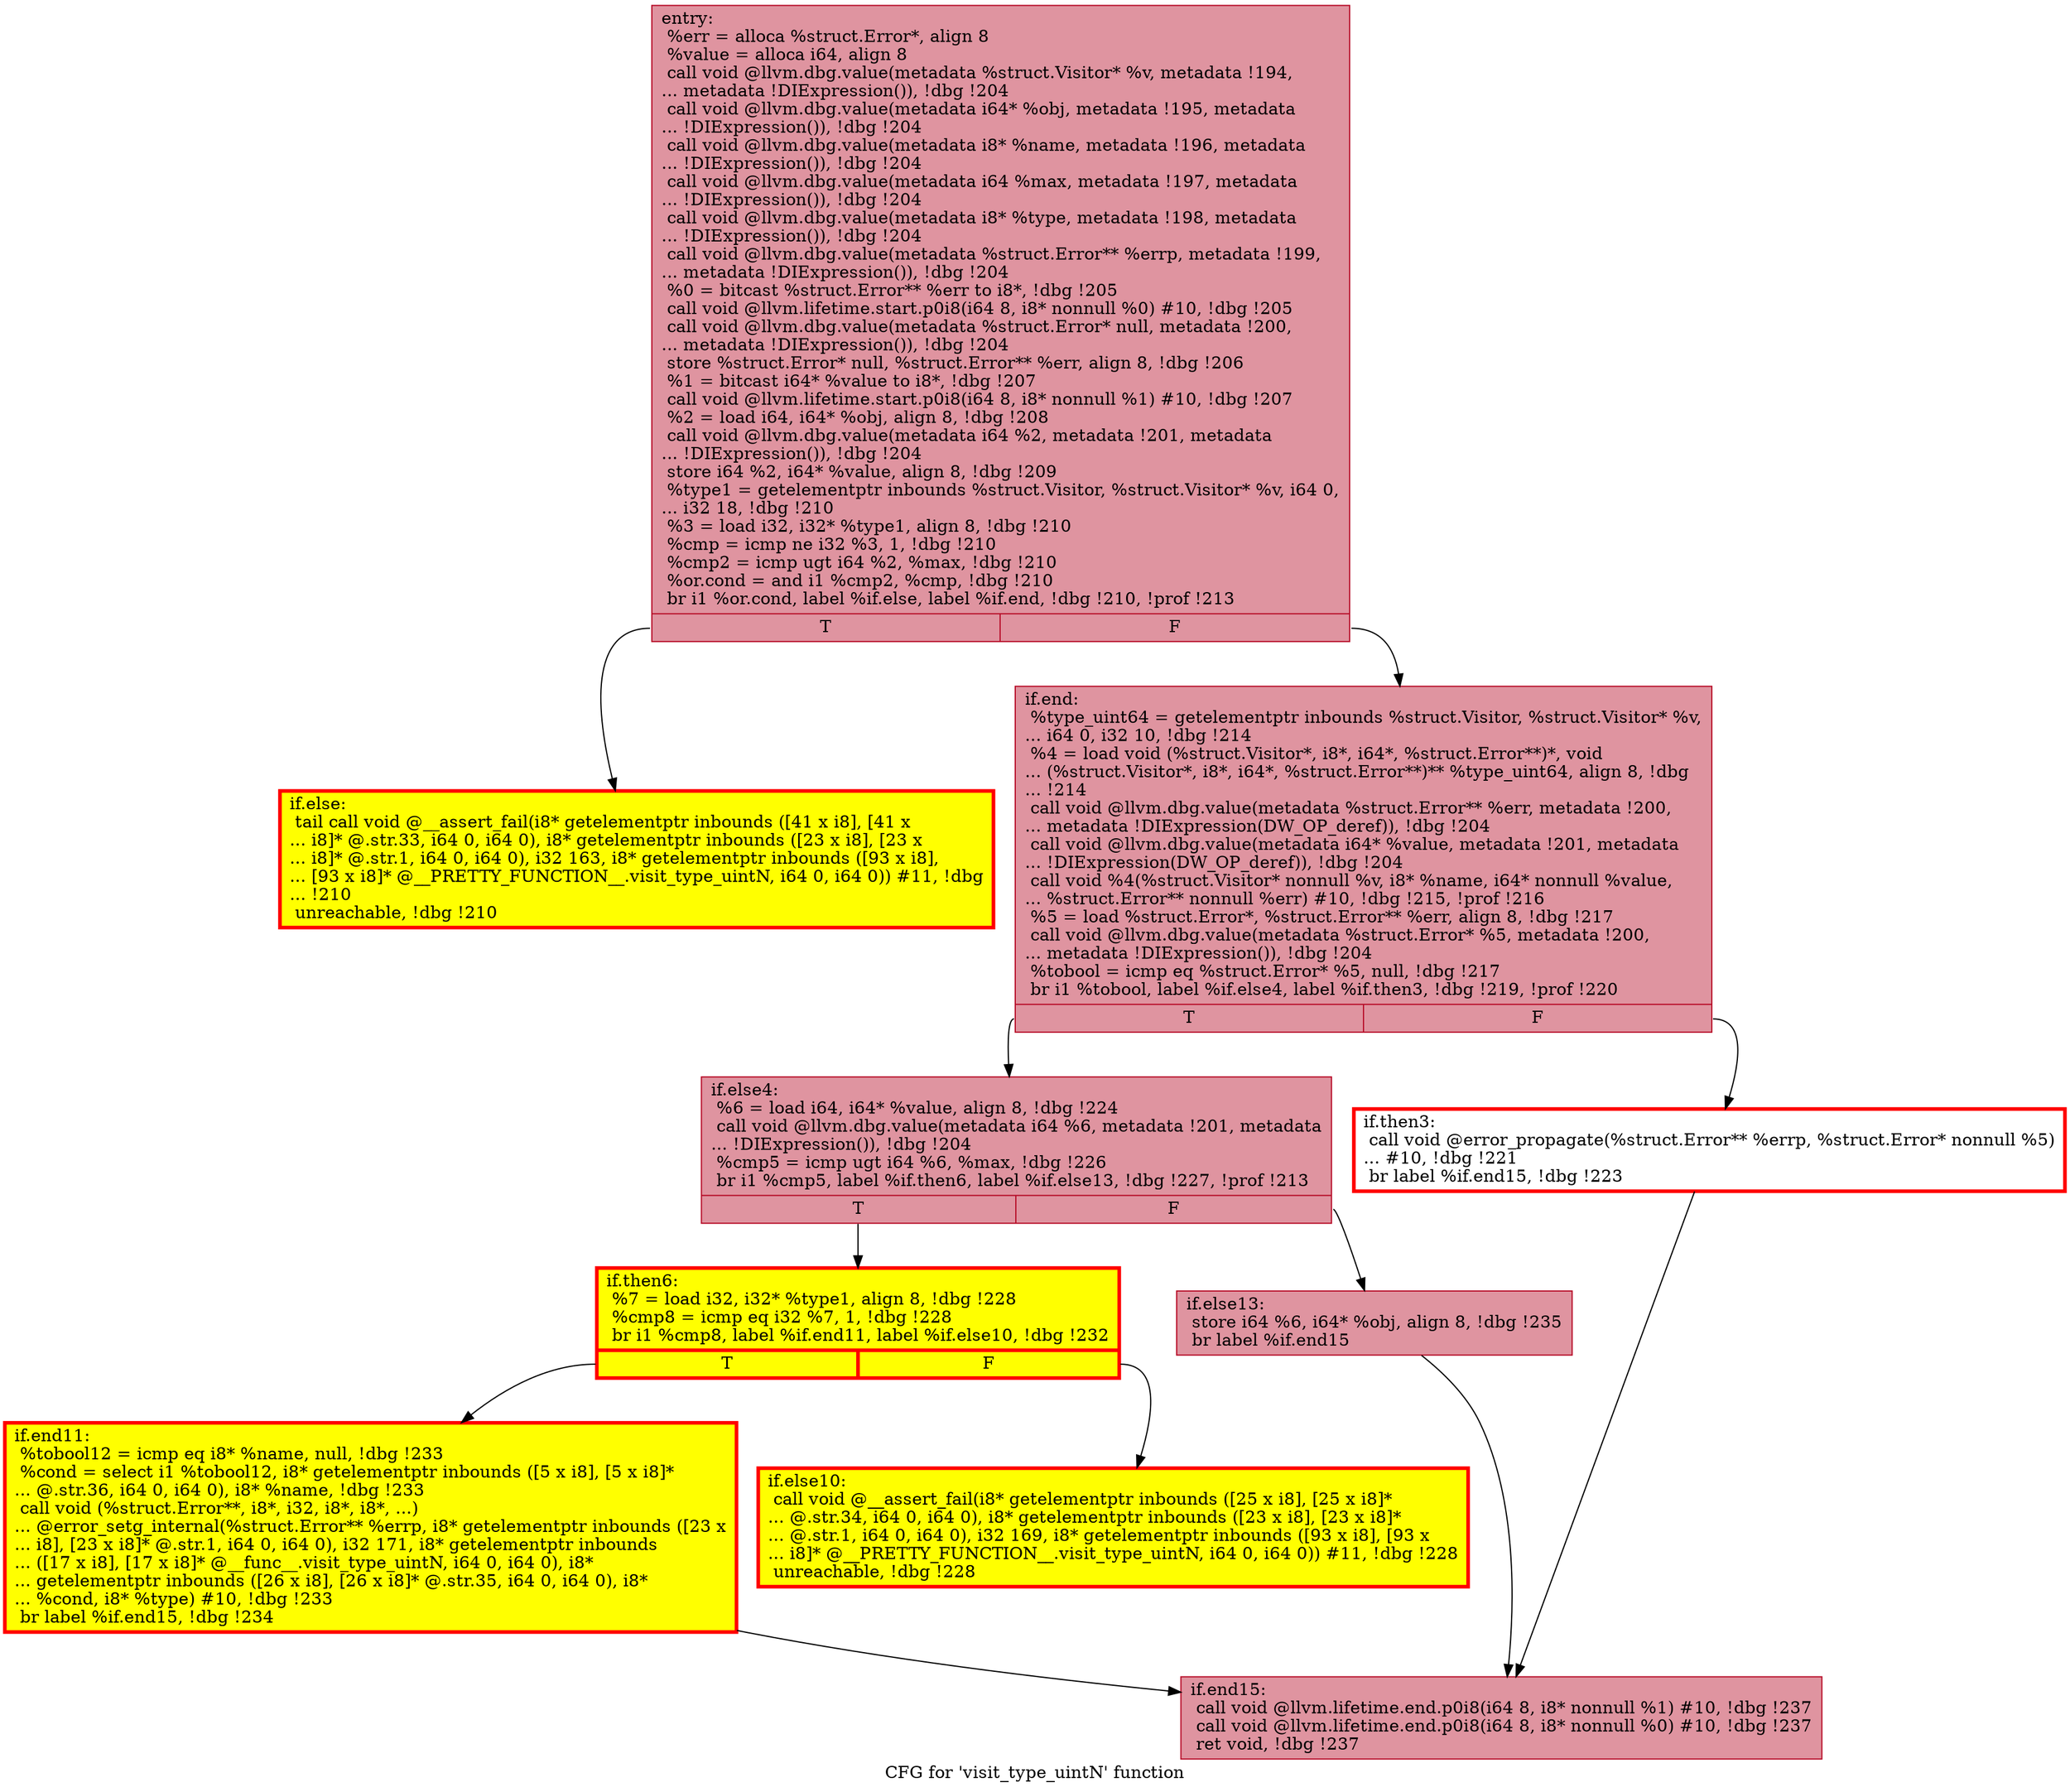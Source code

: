 digraph "CFG for 'visit_type_uintN' function" {
	label="CFG for 'visit_type_uintN' function";

	Node0x55664262c630 [shape=record,color="#b70d28ff", style=filled, fillcolor="#b70d2870",label="{entry:\l  %err = alloca %struct.Error*, align 8\l  %value = alloca i64, align 8\l  call void @llvm.dbg.value(metadata %struct.Visitor* %v, metadata !194,\l... metadata !DIExpression()), !dbg !204\l  call void @llvm.dbg.value(metadata i64* %obj, metadata !195, metadata\l... !DIExpression()), !dbg !204\l  call void @llvm.dbg.value(metadata i8* %name, metadata !196, metadata\l... !DIExpression()), !dbg !204\l  call void @llvm.dbg.value(metadata i64 %max, metadata !197, metadata\l... !DIExpression()), !dbg !204\l  call void @llvm.dbg.value(metadata i8* %type, metadata !198, metadata\l... !DIExpression()), !dbg !204\l  call void @llvm.dbg.value(metadata %struct.Error** %errp, metadata !199,\l... metadata !DIExpression()), !dbg !204\l  %0 = bitcast %struct.Error** %err to i8*, !dbg !205\l  call void @llvm.lifetime.start.p0i8(i64 8, i8* nonnull %0) #10, !dbg !205\l  call void @llvm.dbg.value(metadata %struct.Error* null, metadata !200,\l... metadata !DIExpression()), !dbg !204\l  store %struct.Error* null, %struct.Error** %err, align 8, !dbg !206\l  %1 = bitcast i64* %value to i8*, !dbg !207\l  call void @llvm.lifetime.start.p0i8(i64 8, i8* nonnull %1) #10, !dbg !207\l  %2 = load i64, i64* %obj, align 8, !dbg !208\l  call void @llvm.dbg.value(metadata i64 %2, metadata !201, metadata\l... !DIExpression()), !dbg !204\l  store i64 %2, i64* %value, align 8, !dbg !209\l  %type1 = getelementptr inbounds %struct.Visitor, %struct.Visitor* %v, i64 0,\l... i32 18, !dbg !210\l  %3 = load i32, i32* %type1, align 8, !dbg !210\l  %cmp = icmp ne i32 %3, 1, !dbg !210\l  %cmp2 = icmp ugt i64 %2, %max, !dbg !210\l  %or.cond = and i1 %cmp2, %cmp, !dbg !210\l  br i1 %or.cond, label %if.else, label %if.end, !dbg !210, !prof !213\l|{<s0>T|<s1>F}}"];
	Node0x55664262c630:s0 -> Node0x556642630110;
	Node0x55664262c630:s1 -> Node0x5566426300a0;
	Node0x556642630110 [shape=record,penwidth=3.0, style="filled", color="red", fillcolor="yellow",label="{if.else:                                          \l  tail call void @__assert_fail(i8* getelementptr inbounds ([41 x i8], [41 x\l... i8]* @.str.33, i64 0, i64 0), i8* getelementptr inbounds ([23 x i8], [23 x\l... i8]* @.str.1, i64 0, i64 0), i32 163, i8* getelementptr inbounds ([93 x i8],\l... [93 x i8]* @__PRETTY_FUNCTION__.visit_type_uintN, i64 0, i64 0)) #11, !dbg\l... !210\l  unreachable, !dbg !210\l}"];
	Node0x5566426300a0 [shape=record,color="#b70d28ff", style=filled, fillcolor="#b70d2870",label="{if.end:                                           \l  %type_uint64 = getelementptr inbounds %struct.Visitor, %struct.Visitor* %v,\l... i64 0, i32 10, !dbg !214\l  %4 = load void (%struct.Visitor*, i8*, i64*, %struct.Error**)*, void\l... (%struct.Visitor*, i8*, i64*, %struct.Error**)** %type_uint64, align 8, !dbg\l... !214\l  call void @llvm.dbg.value(metadata %struct.Error** %err, metadata !200,\l... metadata !DIExpression(DW_OP_deref)), !dbg !204\l  call void @llvm.dbg.value(metadata i64* %value, metadata !201, metadata\l... !DIExpression(DW_OP_deref)), !dbg !204\l  call void %4(%struct.Visitor* nonnull %v, i8* %name, i64* nonnull %value,\l... %struct.Error** nonnull %err) #10, !dbg !215, !prof !216\l  %5 = load %struct.Error*, %struct.Error** %err, align 8, !dbg !217\l  call void @llvm.dbg.value(metadata %struct.Error* %5, metadata !200,\l... metadata !DIExpression()), !dbg !204\l  %tobool = icmp eq %struct.Error* %5, null, !dbg !217\l  br i1 %tobool, label %if.else4, label %if.then3, !dbg !219, !prof !220\l|{<s0>T|<s1>F}}"];
	Node0x5566426300a0:s0 -> Node0x556642631ef0;
	Node0x5566426300a0:s1 -> Node0x5566425b4280;
	Node0x5566425b4280 [shape=record,penwidth=3.0, color="red",label="{if.then3:                                         \l  call void @error_propagate(%struct.Error** %errp, %struct.Error* nonnull %5)\l... #10, !dbg !221\l  br label %if.end15, !dbg !223\l}"];
	Node0x5566425b4280 -> Node0x556642631e80;
	Node0x556642631ef0 [shape=record,color="#b70d28ff", style=filled, fillcolor="#b70d2870",label="{if.else4:                                         \l  %6 = load i64, i64* %value, align 8, !dbg !224\l  call void @llvm.dbg.value(metadata i64 %6, metadata !201, metadata\l... !DIExpression()), !dbg !204\l  %cmp5 = icmp ugt i64 %6, %max, !dbg !226\l  br i1 %cmp5, label %if.then6, label %if.else13, !dbg !227, !prof !213\l|{<s0>T|<s1>F}}"];
	Node0x556642631ef0:s0 -> Node0x556642632770;
	Node0x556642631ef0:s1 -> Node0x556642632810;
	Node0x556642632770 [shape=record,penwidth=3.0, style="filled", color="red", fillcolor="yellow",label="{if.then6:                                         \l  %7 = load i32, i32* %type1, align 8, !dbg !228\l  %cmp8 = icmp eq i32 %7, 1, !dbg !228\l  br i1 %cmp8, label %if.end11, label %if.else10, !dbg !232\l|{<s0>T|<s1>F}}"];
	Node0x556642632770:s0 -> Node0x556642632d90;
	Node0x556642632770:s1 -> Node0x556642632de0;
	Node0x556642632de0 [shape=record,penwidth=3.0, style="filled", color="red", fillcolor="yellow",label="{if.else10:                                        \l  call void @__assert_fail(i8* getelementptr inbounds ([25 x i8], [25 x i8]*\l... @.str.34, i64 0, i64 0), i8* getelementptr inbounds ([23 x i8], [23 x i8]*\l... @.str.1, i64 0, i64 0), i32 169, i8* getelementptr inbounds ([93 x i8], [93 x\l... i8]* @__PRETTY_FUNCTION__.visit_type_uintN, i64 0, i64 0)) #11, !dbg !228\l  unreachable, !dbg !228\l}"];
	Node0x556642632d90 [shape=record,penwidth=3.0, style="filled", color="red", fillcolor="yellow",label="{if.end11:                                         \l  %tobool12 = icmp eq i8* %name, null, !dbg !233\l  %cond = select i1 %tobool12, i8* getelementptr inbounds ([5 x i8], [5 x i8]*\l... @.str.36, i64 0, i64 0), i8* %name, !dbg !233\l  call void (%struct.Error**, i8*, i32, i8*, i8*, ...)\l... @error_setg_internal(%struct.Error** %errp, i8* getelementptr inbounds ([23 x\l... i8], [23 x i8]* @.str.1, i64 0, i64 0), i32 171, i8* getelementptr inbounds\l... ([17 x i8], [17 x i8]* @__func__.visit_type_uintN, i64 0, i64 0), i8*\l... getelementptr inbounds ([26 x i8], [26 x i8]* @.str.35, i64 0, i64 0), i8*\l... %cond, i8* %type) #10, !dbg !233\l  br label %if.end15, !dbg !234\l}"];
	Node0x556642632d90 -> Node0x556642631e80;
	Node0x556642632810 [shape=record,color="#b70d28ff", style=filled, fillcolor="#b70d2870",label="{if.else13:                                        \l  store i64 %6, i64* %obj, align 8, !dbg !235\l  br label %if.end15\l}"];
	Node0x556642632810 -> Node0x556642631e80;
	Node0x556642631e80 [shape=record,color="#b70d28ff", style=filled, fillcolor="#b70d2870",label="{if.end15:                                         \l  call void @llvm.lifetime.end.p0i8(i64 8, i8* nonnull %1) #10, !dbg !237\l  call void @llvm.lifetime.end.p0i8(i64 8, i8* nonnull %0) #10, !dbg !237\l  ret void, !dbg !237\l}"];
}
